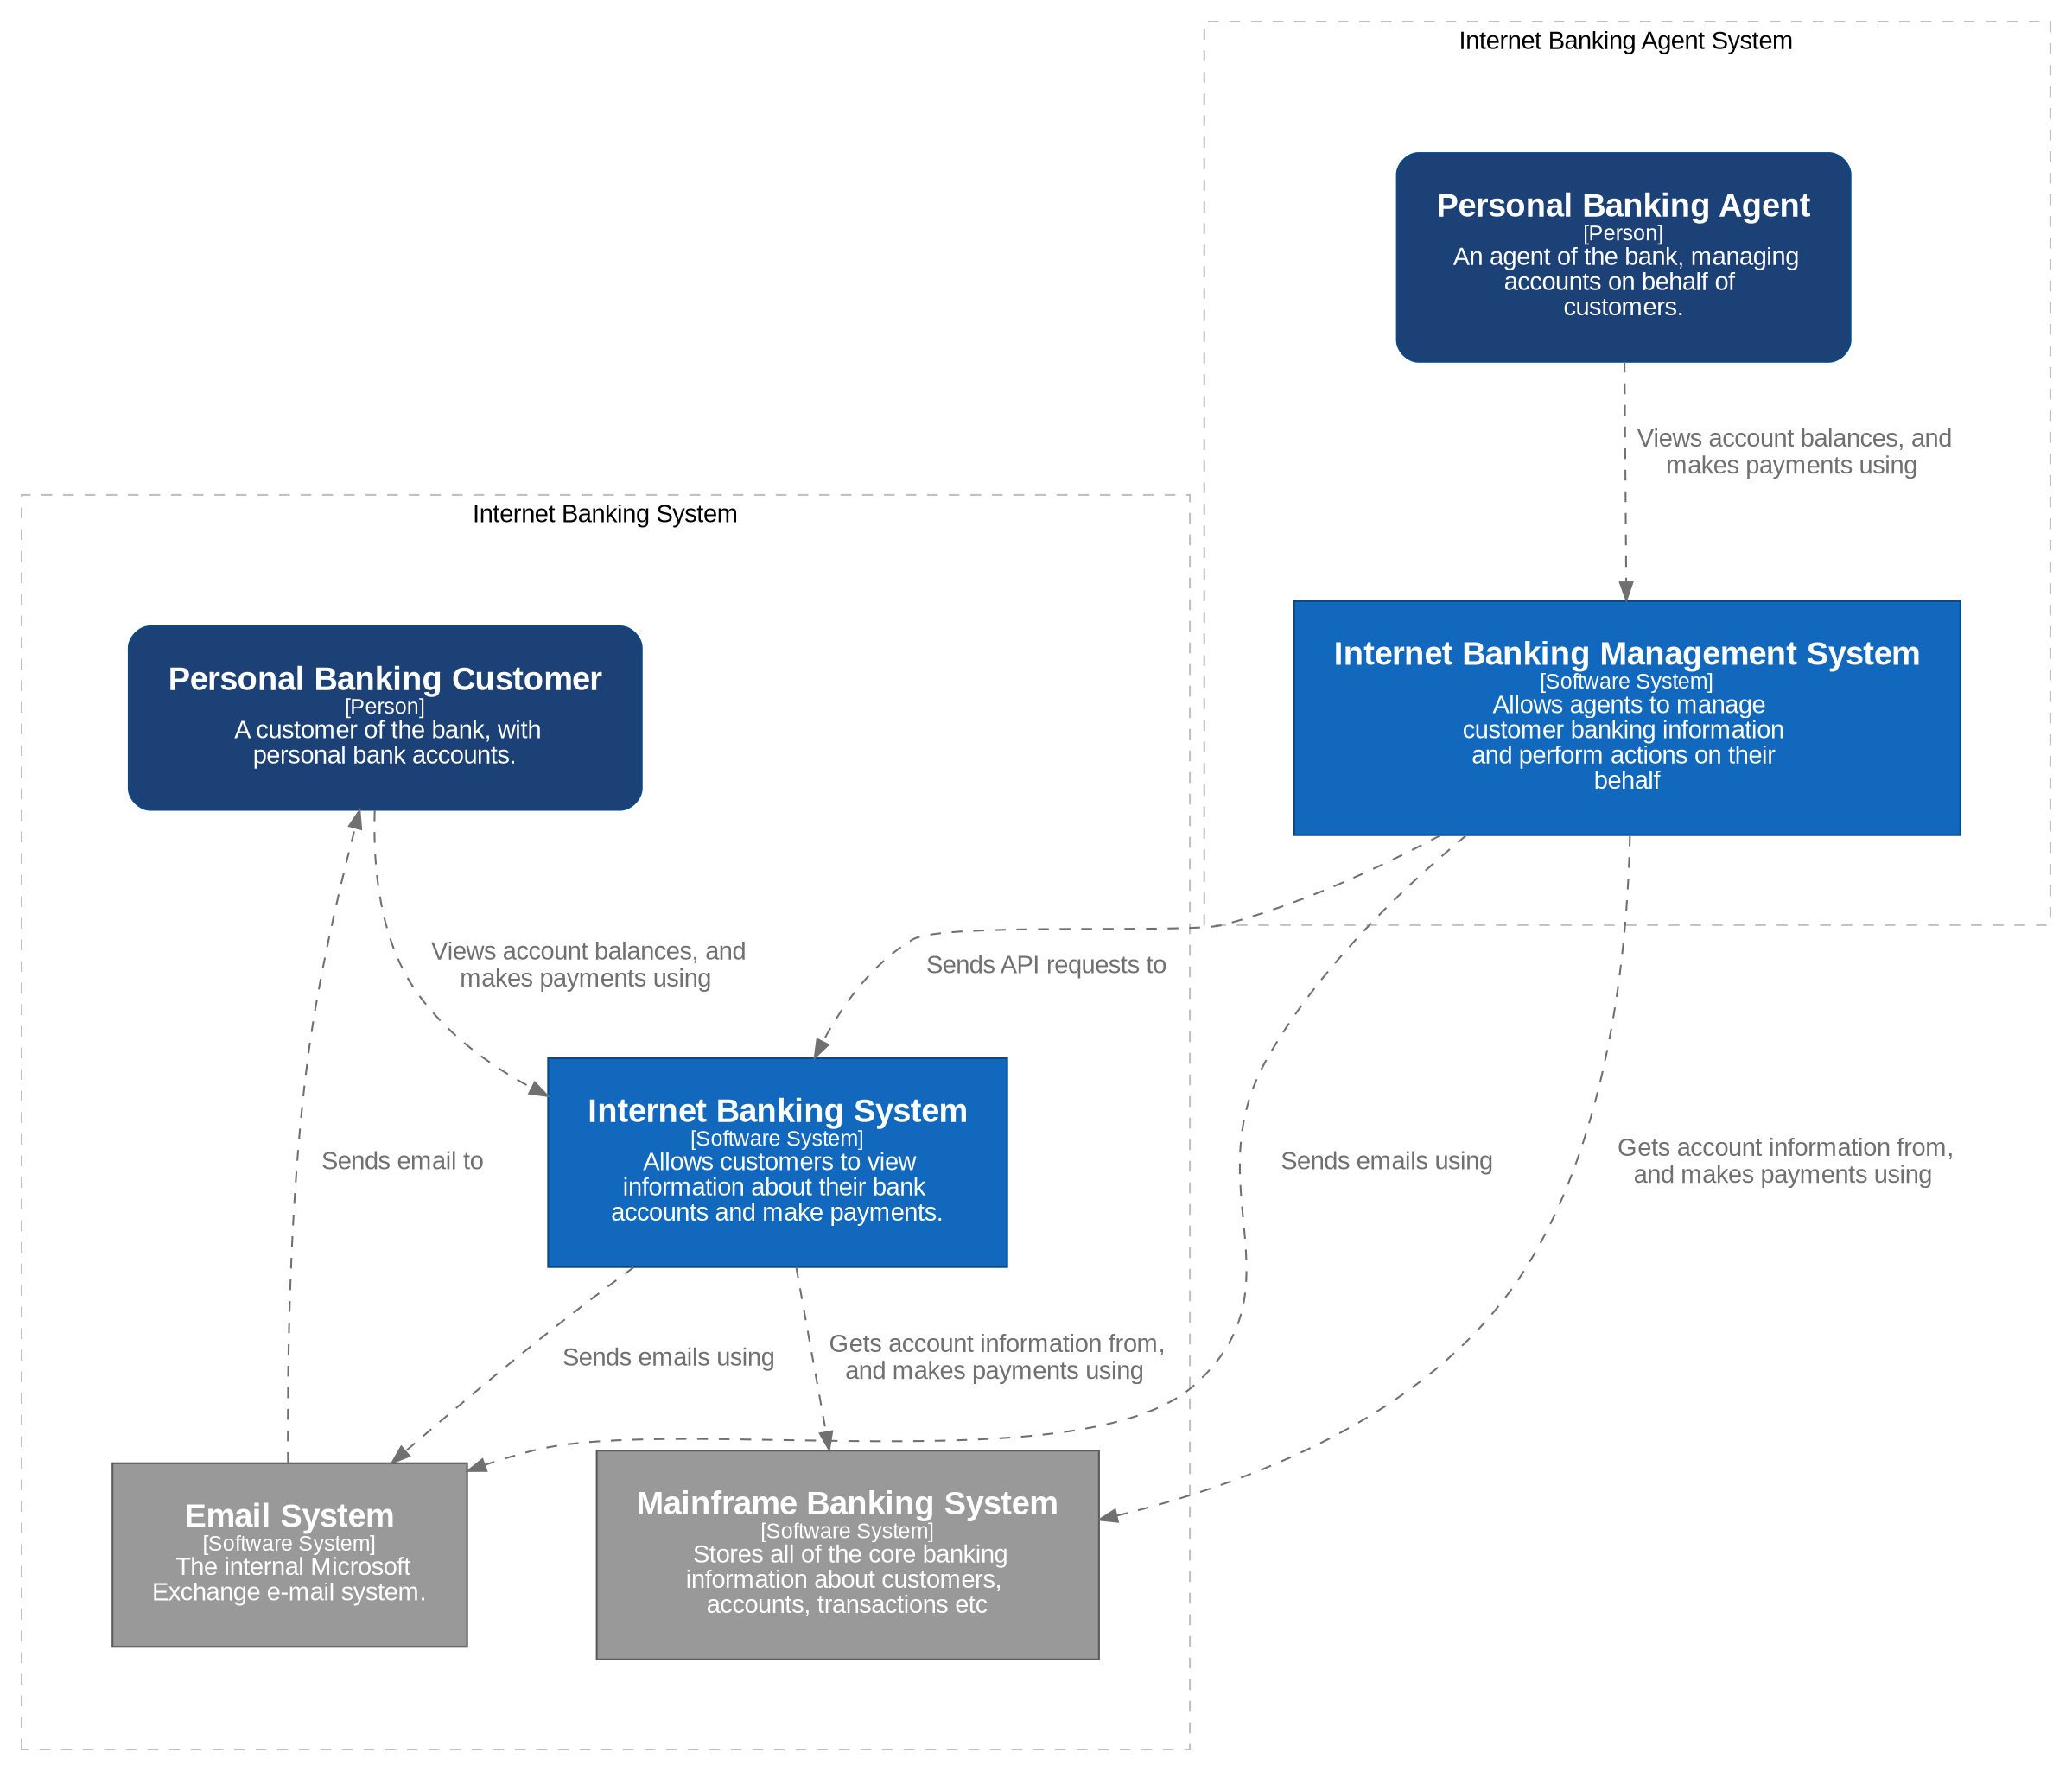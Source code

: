 digraph {
    compound=true
    graph [fontname="Arial", rankdir=TB, ranksep=1.0, nodesep=1.0 ]
    node [fontname="Arial", shape=box, margin="0.3,0.3"]
    edge [fontname="Arial"]

    subgraph cluster_internetBanking {
        label = "Internet Banking System"
        style = "dashed"
        color = "grey"
        class=""
        margin="50,50"
        
        internetBanking__customer [
        id="internetBanking__customer",
        shape="rectangle",
        label=<<font point-size="18"><b>Personal Banking Customer</b></font><br /><font point-size="12">[Person]</font><br /><font point-size="14">  A customer of the bank, with <br />personal bank accounts.</font>>,
        style="filled,rounded",
        color="#0b4884",
        fillcolor="#1C4177",
        fontcolor="#ffffff"
        class=""
    ]
internetBanking__internetBankingSystem [
        id="internetBanking__internetBankingSystem",
        shape="rectangle",
        label=<<font point-size="18"><b>Internet Banking System</b></font><br /><font point-size="12">[Software System]</font><br /><font point-size="14">  Allows customers to view <br />information about their bank <br />accounts and make payments.</font>>,
        style="filled",
        color="#0b4884",
        fillcolor="#1168bd",
        fontcolor="#ffffff"
        class="critical"
    ]
internetBanking__mainframeBankingSystem [
        id="internetBanking__mainframeBankingSystem",
        shape="rectangle",
        label=<<font point-size="18"><b>Mainframe Banking System</b></font><br /><font point-size="12">[Software System]</font><br /><font point-size="14">  Stores all of the core banking <br />information about customers, <br />accounts, transactions etc</font>>,
        style="filled",
        color="#5a5a5a",
        fillcolor="#999999",
        fontcolor="#ffffff"
        class=""
    ]
internetBanking__emailSystem [
        id="internetBanking__emailSystem",
        shape="rectangle",
        label=<<font point-size="18"><b>Email System</b></font><br /><font point-size="12">[Software System]</font><br /><font point-size="14">  The internal Microsoft <br />Exchange e-mail system.</font>>,
        style="filled",
        color="#5a5a5a",
        fillcolor="#999999",
        fontcolor="#ffffff"
        class=""
    ]
        
    }

subgraph cluster_internetBankingAgent {
        label = "Internet Banking Agent System"
        style = "dashed"
        color = "grey"
        class=""
        margin="50,50"
        
        internetBankingAgent__agent [
        id="internetBankingAgent__agent",
        shape="rectangle",
        label=<<font point-size="18"><b>Personal Banking Agent</b></font><br /><font point-size="12">[Person]</font><br /><font point-size="14">  An agent of the bank, managing <br />accounts on behalf of <br />customers.</font>>,
        style="filled,rounded",
        color="#0b4884",
        fillcolor="#1C4177",
        fontcolor="#ffffff"
        class=""
    ]
internetBankingAgent__internetBankingManagementSystem [
        id="internetBankingAgent__internetBankingManagementSystem",
        shape="rectangle",
        label=<<font point-size="18"><b>Internet Banking Management System</b></font><br /><font point-size="12">[Software System]</font><br /><font point-size="14">  Allows agents to manage <br />customer banking information <br />and perform actions on their <br />behalf</font>>,
        style="filled",
        color="#0b4884",
        fillcolor="#1168bd",
        fontcolor="#ffffff"
        class=""
    ]
        
    }

internetBankingAgent__internetBankingManagementSystem -> internetBanking__internetBankingSystem [ id="100001", label=<<font point-size="14">  Sends API requests to</font>>, style="dashed", color="#707070", fontcolor="#707070" class=""
 ]
internetBankingAgent__internetBankingManagementSystem -> internetBanking__mainframeBankingSystem [ id="100002", label=<<font point-size="14">  Gets account information from, <br />and makes payments using</font>>, style="dashed", color="#707070", fontcolor="#707070" class=""
 ]
internetBankingAgent__internetBankingManagementSystem -> internetBanking__emailSystem [ id="100003", label=<<font point-size="14">  Sends emails using</font>>, style="dashed", color="#707070", fontcolor="#707070" class=""
 ]
internetBanking__customer -> internetBanking__internetBankingSystem [ id="100004", label=<<font point-size="14">  Views account balances, and <br />makes payments using</font>>, style="dashed", color="#707070", fontcolor="#707070" class=""
 ]
internetBankingAgent__agent -> internetBankingAgent__internetBankingManagementSystem [ id="100005", label=<<font point-size="14">  Views account balances, and <br />makes payments using</font>>, style="dashed", color="#707070", fontcolor="#707070" class=""
 ]
internetBanking__emailSystem -> internetBanking__customer [ id="100006", label=<<font point-size="14">  Sends email to</font>>, style="dashed", color="#707070", fontcolor="#707070" class=""
 ]
internetBanking__internetBankingSystem -> internetBanking__mainframeBankingSystem [ id="100011", label=<<font point-size="14">  Gets account information from, <br />and makes payments using</font>>, style="dashed", color="#707070", fontcolor="#707070" class=""
 ]
internetBanking__internetBankingSystem -> internetBanking__emailSystem [ id="100014", label=<<font point-size="14">  Sends emails using</font>>, style="dashed", color="#707070", fontcolor="#707070" class=""
 ]
     
}